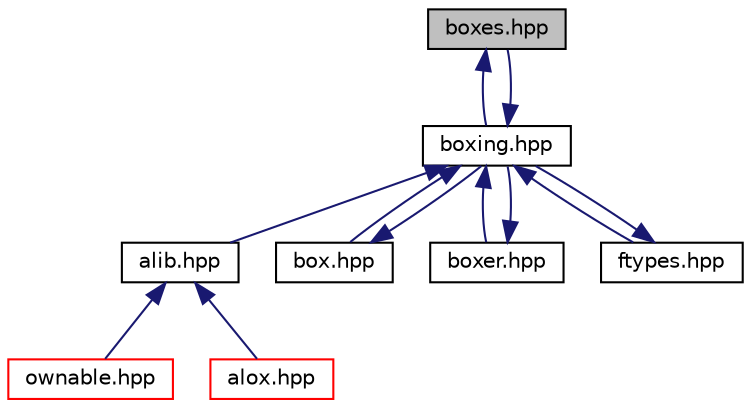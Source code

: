 digraph "boxes.hpp"
{
  edge [fontname="Helvetica",fontsize="10",labelfontname="Helvetica",labelfontsize="10"];
  node [fontname="Helvetica",fontsize="10",shape=record];
  Node9 [label="boxes.hpp",height=0.2,width=0.4,color="black", fillcolor="grey75", style="filled", fontcolor="black"];
  Node9 -> Node10 [dir="back",color="midnightblue",fontsize="10",style="solid",fontname="Helvetica"];
  Node10 -> Node9 [dir="back",color="midnightblue",fontsize="10",style="solid",fontname="Helvetica"];
  Node10 -> Node11 [dir="back",color="midnightblue",fontsize="10",style="solid",fontname="Helvetica"];
  Node10 -> Node34 [dir="back",color="midnightblue",fontsize="10",style="solid",fontname="Helvetica"];
  Node10 -> Node35 [dir="back",color="midnightblue",fontsize="10",style="solid",fontname="Helvetica"];
  Node10 -> Node36 [dir="back",color="midnightblue",fontsize="10",style="solid",fontname="Helvetica"];
  Node11 -> Node12 [dir="back",color="midnightblue",fontsize="10",style="solid",fontname="Helvetica"];
  Node11 -> Node16 [dir="back",color="midnightblue",fontsize="10",style="solid",fontname="Helvetica"];
  Node34 -> Node10 [dir="back",color="midnightblue",fontsize="10",style="solid",fontname="Helvetica"];
  Node35 -> Node10 [dir="back",color="midnightblue",fontsize="10",style="solid",fontname="Helvetica"];
  Node36 -> Node10 [dir="back",color="midnightblue",fontsize="10",style="solid",fontname="Helvetica"];
  Node10 [label="boxing.hpp",height=0.2,width=0.4,color="black", fillcolor="white", style="filled",URL="$boxing_8hpp.html"];
  Node11 [label="alib.hpp",height=0.2,width=0.4,color="black", fillcolor="white", style="filled",URL="$alib_8hpp.html"];
  Node12 [label="ownable.hpp",height=0.2,width=0.4,color="red", fillcolor="white", style="filled",URL="$ownable_8hpp.html"];
  Node16 [label="alox.hpp",height=0.2,width=0.4,color="red", fillcolor="white", style="filled",URL="$alox_8hpp.html"];
  Node34 [label="box.hpp",height=0.2,width=0.4,color="black", fillcolor="white", style="filled",URL="$box_8hpp.html"];
  Node35 [label="boxer.hpp",height=0.2,width=0.4,color="black", fillcolor="white", style="filled",URL="$boxer_8hpp.html"];
  Node36 [label="ftypes.hpp",height=0.2,width=0.4,color="black", fillcolor="white", style="filled",URL="$ftypes_8hpp.html"];
}

